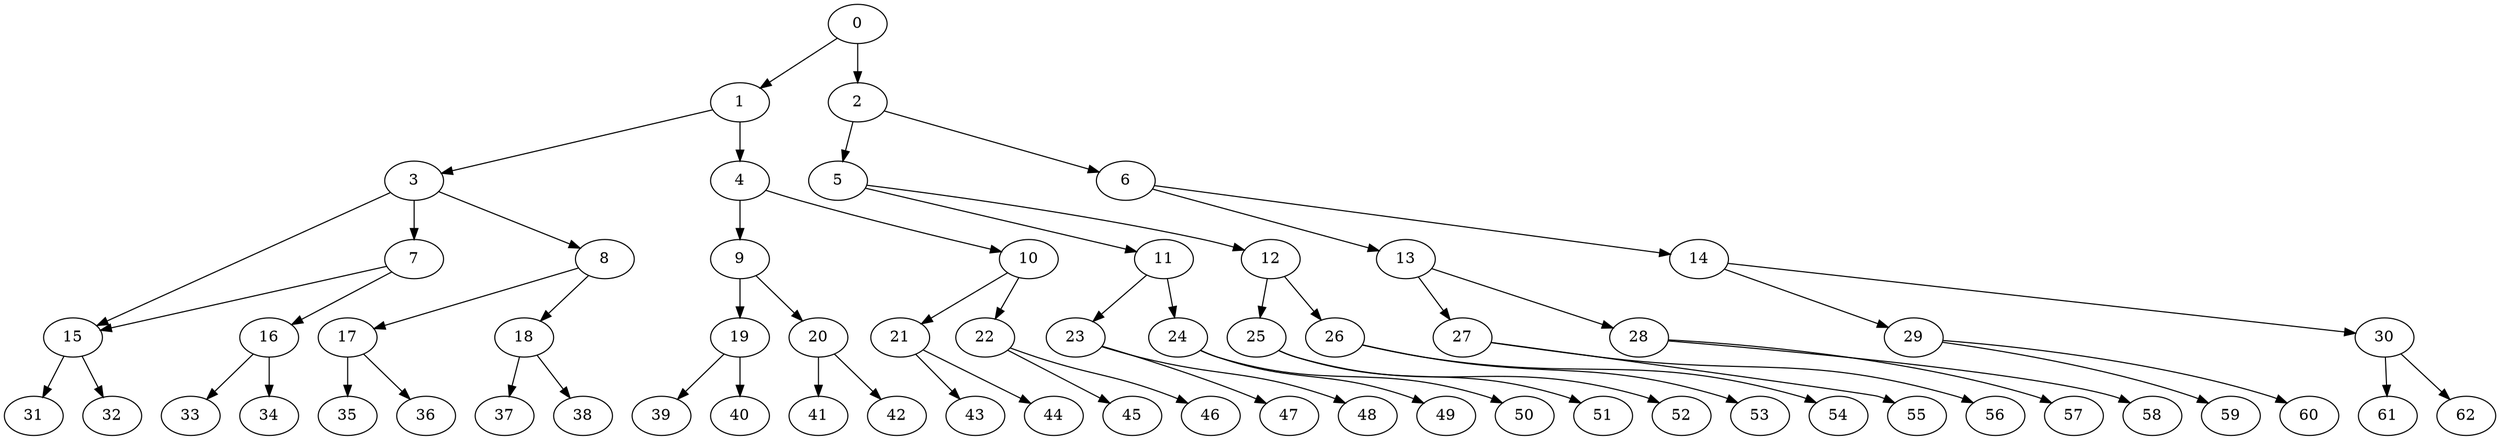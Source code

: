 digraph G {
    0;
    1;
    2;
    3;
    4;
    5;
    6;
    7;
    8;
    15;
    9;
    10;
    11;
    12;
    13;
    14;
    16;
    17;
    18;
    31;
    32;
    19;
    20;
    21;
    22;
    23;
    24;
    25;
    26;
    27;
    28;
    29;
    30;
    33;
    34;
    35;
    36;
    37;
    38;
    39;
    40;
    41;
    42;
    43;
    44;
    45;
    46;
    47;
    48;
    49;
    50;
    51;
    52;
    53;
    54;
    55;
    56;
    57;
    58;
    59;
    60;
    61;
    62;
    0 -> 1 [weight=0];
    0 -> 2 [weight=2];
    1 -> 3 [weight=0];
    1 -> 4 [weight=1];
    2 -> 5 [weight=0];
    2 -> 6 [weight=0];
    3 -> 7 [weight=1];
    3 -> 8 [weight=0];
    3 -> 15 [weight=0];
    4 -> 9 [weight=1];
    4 -> 10 [weight=0];
    5 -> 11 [weight=0];
    5 -> 12 [weight=0];
    6 -> 13 [weight=0];
    6 -> 14 [weight=0];
    7 -> 15 [weight=0];
    7 -> 16 [weight=0];
    8 -> 17 [weight=0];
    8 -> 18 [weight=0];
    15 -> 31 [weight=0];
    15 -> 32 [weight=0];
    9 -> 19 [weight=1];
    9 -> 20 [weight=0];
    10 -> 21 [weight=0];
    10 -> 22 [weight=0];
    11 -> 23 [weight=0];
    11 -> 24 [weight=0];
    12 -> 25 [weight=1];
    12 -> 26 [weight=1];
    13 -> 27 [weight=0];
    13 -> 28 [weight=0];
    14 -> 29 [weight=0];
    14 -> 30 [weight=0];
    16 -> 33 [weight=0];
    16 -> 34 [weight=1];
    17 -> 35 [weight=0];
    17 -> 36 [weight=0];
    18 -> 37 [weight=0];
    18 -> 38 [weight=0];
    19 -> 39 [weight=0];
    19 -> 40 [weight=1];
    20 -> 41 [weight=0];
    20 -> 42 [weight=0];
    21 -> 43 [weight=0];
    21 -> 44 [weight=0];
    22 -> 45 [weight=0];
    22 -> 46 [weight=0];
    23 -> 47 [weight=0];
    23 -> 48 [weight=0];
    24 -> 49 [weight=0];
    24 -> 50 [weight=0];
    25 -> 51 [weight=0];
    25 -> 52 [weight=0];
    26 -> 53 [weight=0];
    26 -> 54 [weight=0];
    27 -> 55 [weight=0];
    27 -> 56 [weight=0];
    28 -> 57 [weight=0];
    28 -> 58 [weight=0];
    29 -> 59 [weight=0];
    29 -> 60 [weight=0];
    30 -> 61 [weight=0];
    30 -> 62 [weight=0];
}
